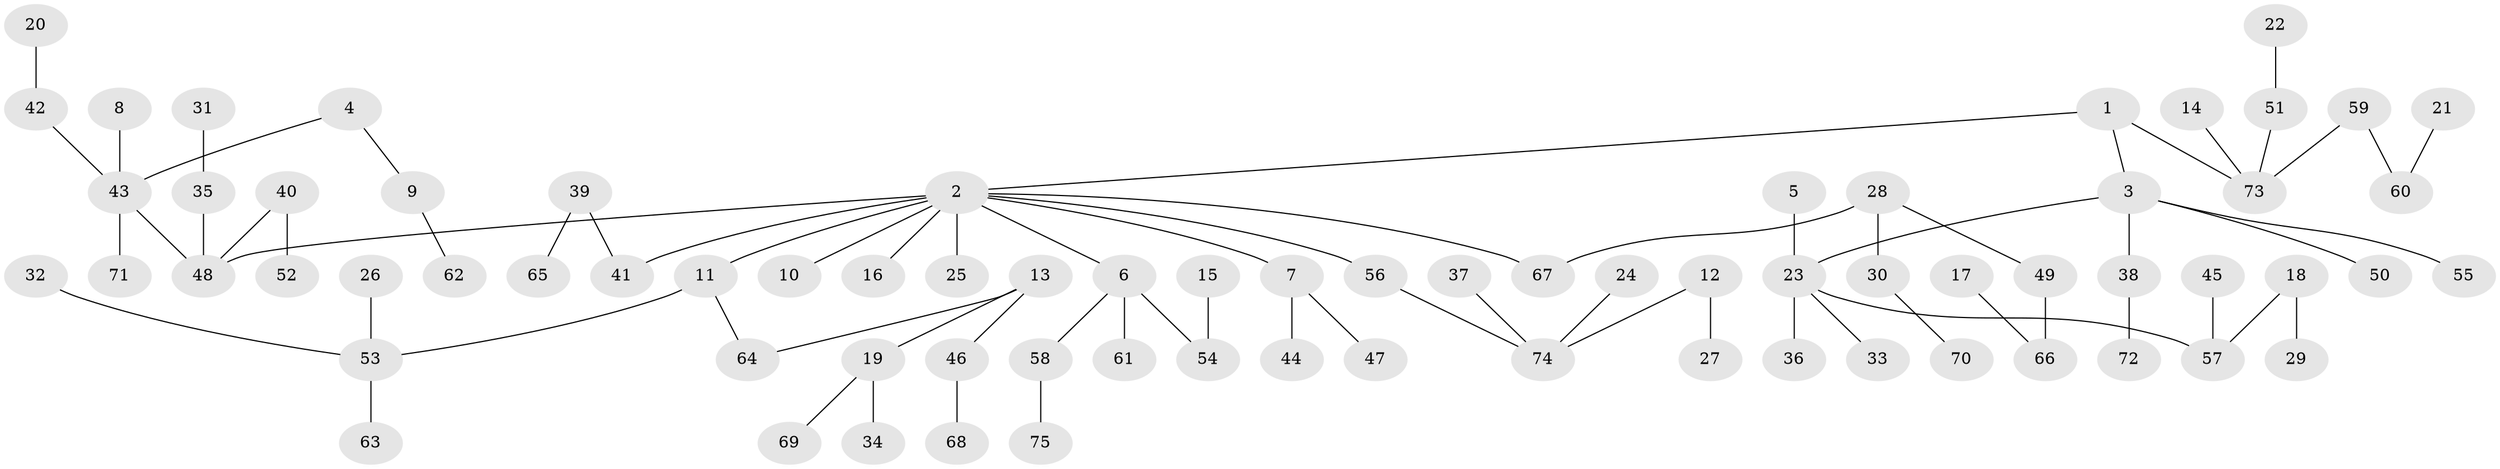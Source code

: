 // original degree distribution, {7: 0.006711409395973154, 3: 0.16778523489932887, 6: 0.020134228187919462, 2: 0.2348993288590604, 4: 0.04697986577181208, 5: 0.03355704697986577, 1: 0.4899328859060403}
// Generated by graph-tools (version 1.1) at 2025/50/03/09/25 03:50:25]
// undirected, 75 vertices, 74 edges
graph export_dot {
graph [start="1"]
  node [color=gray90,style=filled];
  1;
  2;
  3;
  4;
  5;
  6;
  7;
  8;
  9;
  10;
  11;
  12;
  13;
  14;
  15;
  16;
  17;
  18;
  19;
  20;
  21;
  22;
  23;
  24;
  25;
  26;
  27;
  28;
  29;
  30;
  31;
  32;
  33;
  34;
  35;
  36;
  37;
  38;
  39;
  40;
  41;
  42;
  43;
  44;
  45;
  46;
  47;
  48;
  49;
  50;
  51;
  52;
  53;
  54;
  55;
  56;
  57;
  58;
  59;
  60;
  61;
  62;
  63;
  64;
  65;
  66;
  67;
  68;
  69;
  70;
  71;
  72;
  73;
  74;
  75;
  1 -- 2 [weight=1.0];
  1 -- 3 [weight=1.0];
  1 -- 73 [weight=1.0];
  2 -- 6 [weight=1.0];
  2 -- 7 [weight=1.0];
  2 -- 10 [weight=1.0];
  2 -- 11 [weight=1.0];
  2 -- 16 [weight=1.0];
  2 -- 25 [weight=1.0];
  2 -- 41 [weight=1.0];
  2 -- 48 [weight=1.0];
  2 -- 56 [weight=1.0];
  2 -- 67 [weight=1.0];
  3 -- 23 [weight=1.0];
  3 -- 38 [weight=1.0];
  3 -- 50 [weight=1.0];
  3 -- 55 [weight=1.0];
  4 -- 9 [weight=1.0];
  4 -- 43 [weight=1.0];
  5 -- 23 [weight=1.0];
  6 -- 54 [weight=1.0];
  6 -- 58 [weight=1.0];
  6 -- 61 [weight=1.0];
  7 -- 44 [weight=1.0];
  7 -- 47 [weight=1.0];
  8 -- 43 [weight=1.0];
  9 -- 62 [weight=1.0];
  11 -- 53 [weight=1.0];
  11 -- 64 [weight=1.0];
  12 -- 27 [weight=1.0];
  12 -- 74 [weight=1.0];
  13 -- 19 [weight=1.0];
  13 -- 46 [weight=1.0];
  13 -- 64 [weight=1.0];
  14 -- 73 [weight=1.0];
  15 -- 54 [weight=1.0];
  17 -- 66 [weight=1.0];
  18 -- 29 [weight=1.0];
  18 -- 57 [weight=1.0];
  19 -- 34 [weight=1.0];
  19 -- 69 [weight=1.0];
  20 -- 42 [weight=1.0];
  21 -- 60 [weight=1.0];
  22 -- 51 [weight=1.0];
  23 -- 33 [weight=1.0];
  23 -- 36 [weight=1.0];
  23 -- 57 [weight=1.0];
  24 -- 74 [weight=1.0];
  26 -- 53 [weight=1.0];
  28 -- 30 [weight=1.0];
  28 -- 49 [weight=1.0];
  28 -- 67 [weight=1.0];
  30 -- 70 [weight=1.0];
  31 -- 35 [weight=1.0];
  32 -- 53 [weight=1.0];
  35 -- 48 [weight=1.0];
  37 -- 74 [weight=1.0];
  38 -- 72 [weight=1.0];
  39 -- 41 [weight=1.0];
  39 -- 65 [weight=1.0];
  40 -- 48 [weight=1.0];
  40 -- 52 [weight=1.0];
  42 -- 43 [weight=1.0];
  43 -- 48 [weight=1.0];
  43 -- 71 [weight=1.0];
  45 -- 57 [weight=1.0];
  46 -- 68 [weight=1.0];
  49 -- 66 [weight=1.0];
  51 -- 73 [weight=1.0];
  53 -- 63 [weight=1.0];
  56 -- 74 [weight=1.0];
  58 -- 75 [weight=1.0];
  59 -- 60 [weight=1.0];
  59 -- 73 [weight=1.0];
}
